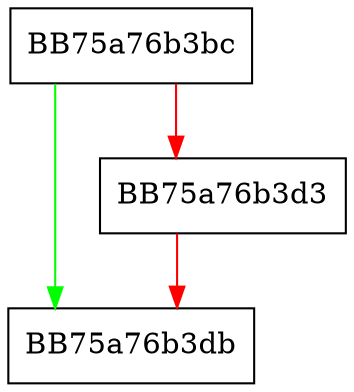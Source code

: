 digraph reset {
  node [shape="box"];
  graph [splines=ortho];
  BB75a76b3bc -> BB75a76b3db [color="green"];
  BB75a76b3bc -> BB75a76b3d3 [color="red"];
  BB75a76b3d3 -> BB75a76b3db [color="red"];
}